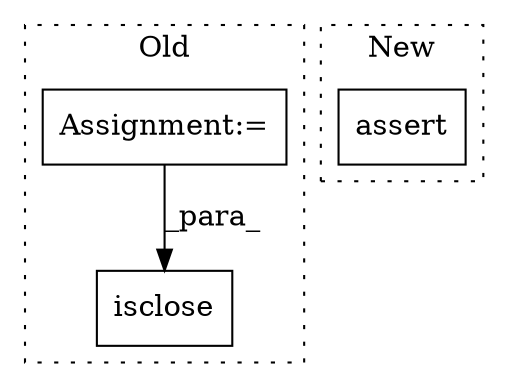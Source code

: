 digraph G {
subgraph cluster0 {
1 [label="isclose" a="32" s="5510,5536" l="8,1" shape="box"];
3 [label="Assignment:=" a="7" s="5115" l="1" shape="box"];
label = "Old";
style="dotted";
}
subgraph cluster1 {
2 [label="assert" a="32" s="6027,6116" l="15,2" shape="box"];
label = "New";
style="dotted";
}
3 -> 1 [label="_para_"];
}